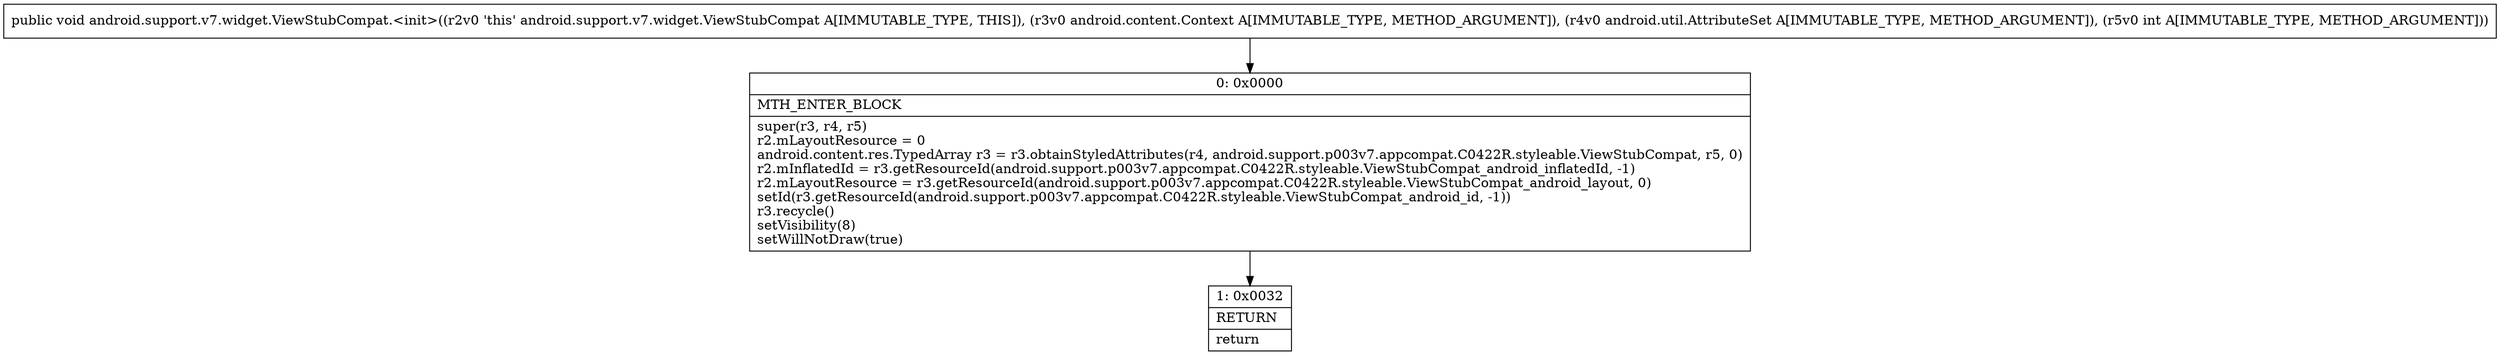 digraph "CFG forandroid.support.v7.widget.ViewStubCompat.\<init\>(Landroid\/content\/Context;Landroid\/util\/AttributeSet;I)V" {
Node_0 [shape=record,label="{0\:\ 0x0000|MTH_ENTER_BLOCK\l|super(r3, r4, r5)\lr2.mLayoutResource = 0\landroid.content.res.TypedArray r3 = r3.obtainStyledAttributes(r4, android.support.p003v7.appcompat.C0422R.styleable.ViewStubCompat, r5, 0)\lr2.mInflatedId = r3.getResourceId(android.support.p003v7.appcompat.C0422R.styleable.ViewStubCompat_android_inflatedId, \-1)\lr2.mLayoutResource = r3.getResourceId(android.support.p003v7.appcompat.C0422R.styleable.ViewStubCompat_android_layout, 0)\lsetId(r3.getResourceId(android.support.p003v7.appcompat.C0422R.styleable.ViewStubCompat_android_id, \-1))\lr3.recycle()\lsetVisibility(8)\lsetWillNotDraw(true)\l}"];
Node_1 [shape=record,label="{1\:\ 0x0032|RETURN\l|return\l}"];
MethodNode[shape=record,label="{public void android.support.v7.widget.ViewStubCompat.\<init\>((r2v0 'this' android.support.v7.widget.ViewStubCompat A[IMMUTABLE_TYPE, THIS]), (r3v0 android.content.Context A[IMMUTABLE_TYPE, METHOD_ARGUMENT]), (r4v0 android.util.AttributeSet A[IMMUTABLE_TYPE, METHOD_ARGUMENT]), (r5v0 int A[IMMUTABLE_TYPE, METHOD_ARGUMENT])) }"];
MethodNode -> Node_0;
Node_0 -> Node_1;
}

